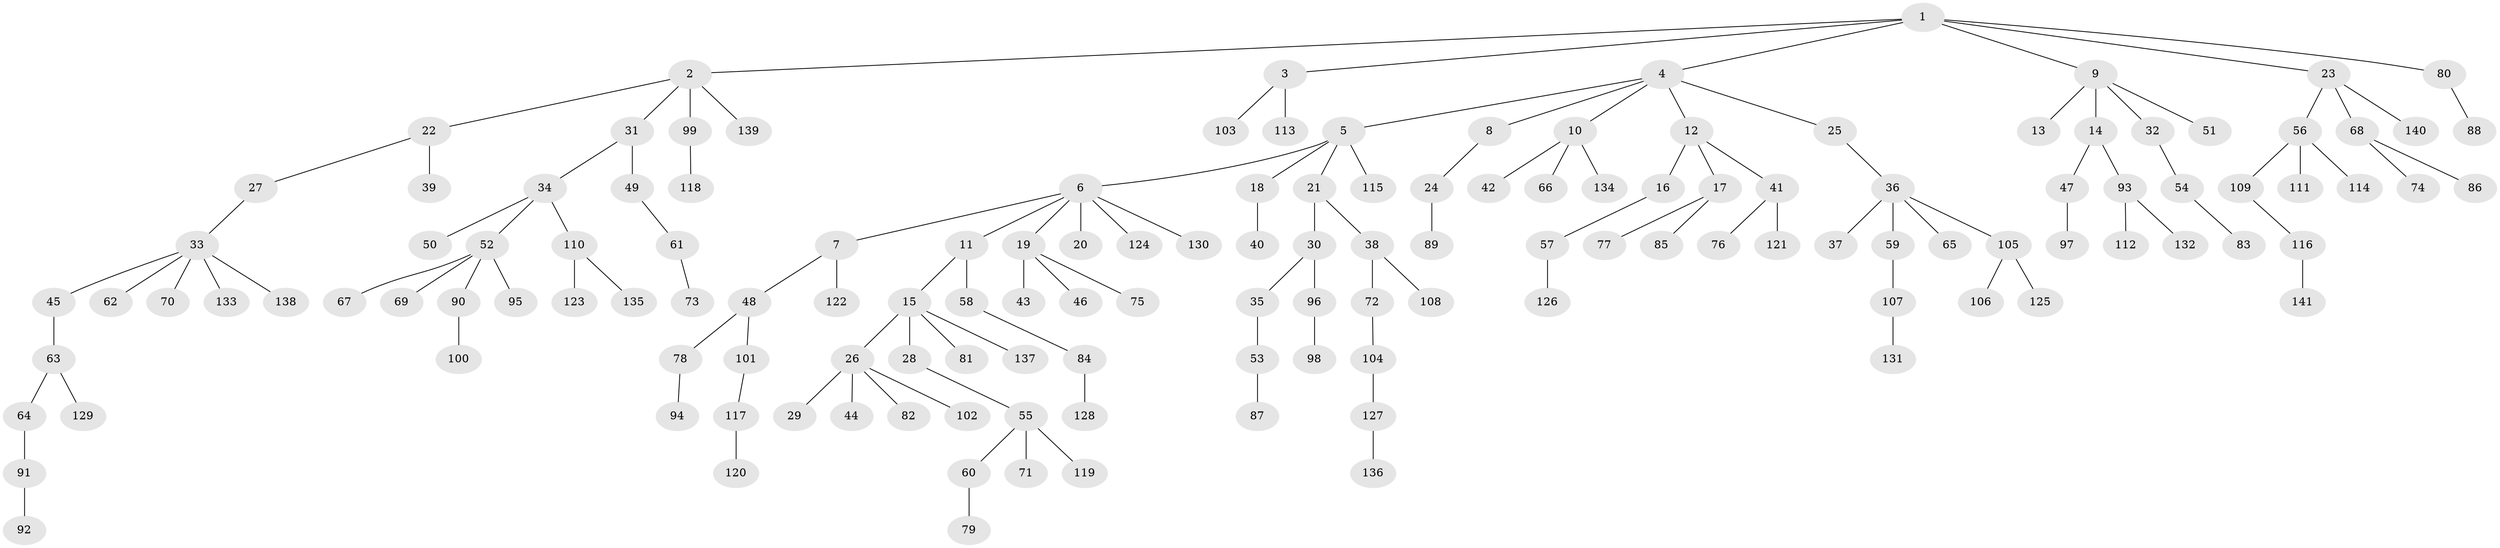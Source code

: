// coarse degree distribution, {9: 0.01020408163265306, 2: 0.19387755102040816, 6: 0.030612244897959183, 4: 0.05102040816326531, 8: 0.01020408163265306, 3: 0.12244897959183673, 1: 0.5612244897959183, 5: 0.02040816326530612}
// Generated by graph-tools (version 1.1) at 2025/42/03/06/25 10:42:05]
// undirected, 141 vertices, 140 edges
graph export_dot {
graph [start="1"]
  node [color=gray90,style=filled];
  1;
  2;
  3;
  4;
  5;
  6;
  7;
  8;
  9;
  10;
  11;
  12;
  13;
  14;
  15;
  16;
  17;
  18;
  19;
  20;
  21;
  22;
  23;
  24;
  25;
  26;
  27;
  28;
  29;
  30;
  31;
  32;
  33;
  34;
  35;
  36;
  37;
  38;
  39;
  40;
  41;
  42;
  43;
  44;
  45;
  46;
  47;
  48;
  49;
  50;
  51;
  52;
  53;
  54;
  55;
  56;
  57;
  58;
  59;
  60;
  61;
  62;
  63;
  64;
  65;
  66;
  67;
  68;
  69;
  70;
  71;
  72;
  73;
  74;
  75;
  76;
  77;
  78;
  79;
  80;
  81;
  82;
  83;
  84;
  85;
  86;
  87;
  88;
  89;
  90;
  91;
  92;
  93;
  94;
  95;
  96;
  97;
  98;
  99;
  100;
  101;
  102;
  103;
  104;
  105;
  106;
  107;
  108;
  109;
  110;
  111;
  112;
  113;
  114;
  115;
  116;
  117;
  118;
  119;
  120;
  121;
  122;
  123;
  124;
  125;
  126;
  127;
  128;
  129;
  130;
  131;
  132;
  133;
  134;
  135;
  136;
  137;
  138;
  139;
  140;
  141;
  1 -- 2;
  1 -- 3;
  1 -- 4;
  1 -- 9;
  1 -- 23;
  1 -- 80;
  2 -- 22;
  2 -- 31;
  2 -- 99;
  2 -- 139;
  3 -- 103;
  3 -- 113;
  4 -- 5;
  4 -- 8;
  4 -- 10;
  4 -- 12;
  4 -- 25;
  5 -- 6;
  5 -- 18;
  5 -- 21;
  5 -- 115;
  6 -- 7;
  6 -- 11;
  6 -- 19;
  6 -- 20;
  6 -- 124;
  6 -- 130;
  7 -- 48;
  7 -- 122;
  8 -- 24;
  9 -- 13;
  9 -- 14;
  9 -- 32;
  9 -- 51;
  10 -- 42;
  10 -- 66;
  10 -- 134;
  11 -- 15;
  11 -- 58;
  12 -- 16;
  12 -- 17;
  12 -- 41;
  14 -- 47;
  14 -- 93;
  15 -- 26;
  15 -- 28;
  15 -- 81;
  15 -- 137;
  16 -- 57;
  17 -- 77;
  17 -- 85;
  18 -- 40;
  19 -- 43;
  19 -- 46;
  19 -- 75;
  21 -- 30;
  21 -- 38;
  22 -- 27;
  22 -- 39;
  23 -- 56;
  23 -- 68;
  23 -- 140;
  24 -- 89;
  25 -- 36;
  26 -- 29;
  26 -- 44;
  26 -- 82;
  26 -- 102;
  27 -- 33;
  28 -- 55;
  30 -- 35;
  30 -- 96;
  31 -- 34;
  31 -- 49;
  32 -- 54;
  33 -- 45;
  33 -- 62;
  33 -- 70;
  33 -- 133;
  33 -- 138;
  34 -- 50;
  34 -- 52;
  34 -- 110;
  35 -- 53;
  36 -- 37;
  36 -- 59;
  36 -- 65;
  36 -- 105;
  38 -- 72;
  38 -- 108;
  41 -- 76;
  41 -- 121;
  45 -- 63;
  47 -- 97;
  48 -- 78;
  48 -- 101;
  49 -- 61;
  52 -- 67;
  52 -- 69;
  52 -- 90;
  52 -- 95;
  53 -- 87;
  54 -- 83;
  55 -- 60;
  55 -- 71;
  55 -- 119;
  56 -- 109;
  56 -- 111;
  56 -- 114;
  57 -- 126;
  58 -- 84;
  59 -- 107;
  60 -- 79;
  61 -- 73;
  63 -- 64;
  63 -- 129;
  64 -- 91;
  68 -- 74;
  68 -- 86;
  72 -- 104;
  78 -- 94;
  80 -- 88;
  84 -- 128;
  90 -- 100;
  91 -- 92;
  93 -- 112;
  93 -- 132;
  96 -- 98;
  99 -- 118;
  101 -- 117;
  104 -- 127;
  105 -- 106;
  105 -- 125;
  107 -- 131;
  109 -- 116;
  110 -- 123;
  110 -- 135;
  116 -- 141;
  117 -- 120;
  127 -- 136;
}
